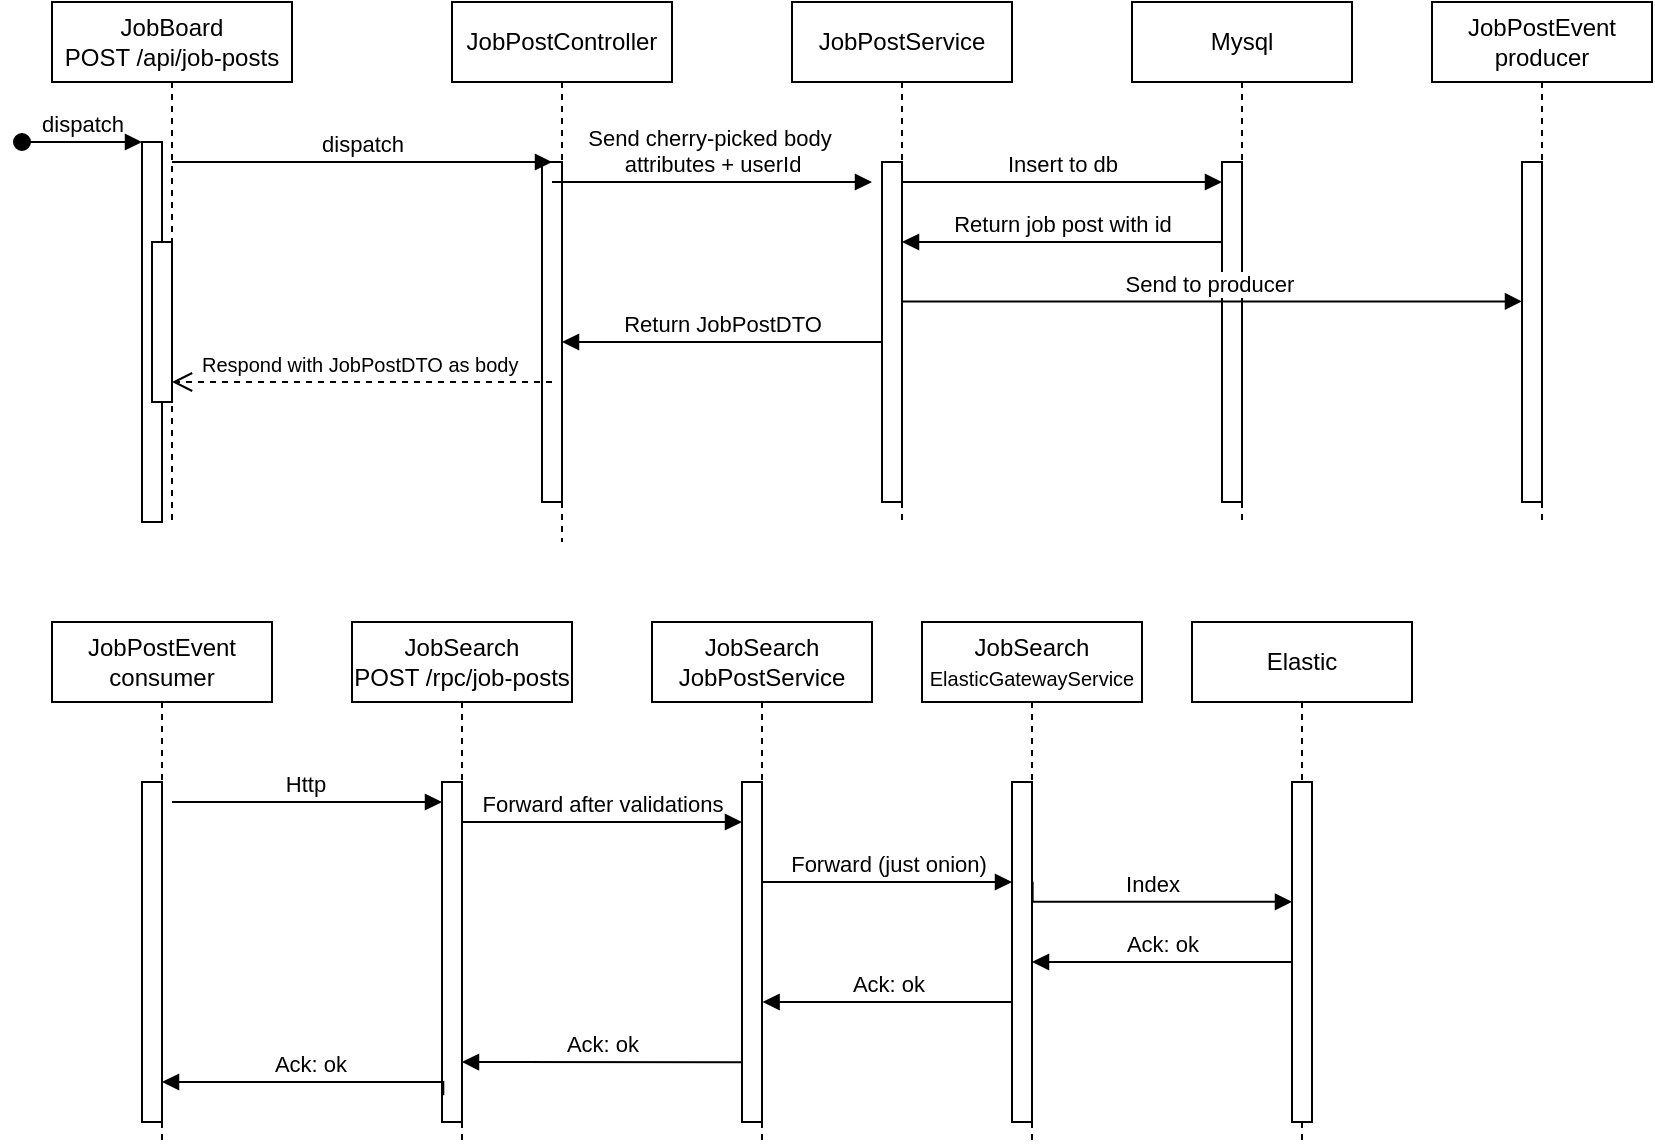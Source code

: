 <mxfile version="25.0.1">
  <diagram name="Page-1" id="2YBvvXClWsGukQMizWep">
    <mxGraphModel dx="1658" dy="868" grid="1" gridSize="10" guides="1" tooltips="1" connect="1" arrows="1" fold="1" page="1" pageScale="1" pageWidth="850" pageHeight="1100" math="0" shadow="0">
      <root>
        <mxCell id="0" />
        <mxCell id="1" parent="0" />
        <mxCell id="aM9ryv3xv72pqoxQDRHE-1" value="JobBoard&lt;div&gt;POST /api/job-posts&lt;/div&gt;" style="shape=umlLifeline;perimeter=lifelinePerimeter;whiteSpace=wrap;html=1;container=0;dropTarget=0;collapsible=0;recursiveResize=0;outlineConnect=0;portConstraint=eastwest;newEdgeStyle={&quot;edgeStyle&quot;:&quot;elbowEdgeStyle&quot;,&quot;elbow&quot;:&quot;vertical&quot;,&quot;curved&quot;:0,&quot;rounded&quot;:0};" parent="1" vertex="1">
          <mxGeometry x="40" y="40" width="120" height="260" as="geometry" />
        </mxCell>
        <mxCell id="aM9ryv3xv72pqoxQDRHE-2" value="" style="html=1;points=[];perimeter=orthogonalPerimeter;outlineConnect=0;targetShapes=umlLifeline;portConstraint=eastwest;newEdgeStyle={&quot;edgeStyle&quot;:&quot;elbowEdgeStyle&quot;,&quot;elbow&quot;:&quot;vertical&quot;,&quot;curved&quot;:0,&quot;rounded&quot;:0};" parent="aM9ryv3xv72pqoxQDRHE-1" vertex="1">
          <mxGeometry x="45" y="70" width="10" height="190" as="geometry" />
        </mxCell>
        <mxCell id="aM9ryv3xv72pqoxQDRHE-3" value="dispatch" style="html=1;verticalAlign=bottom;startArrow=oval;endArrow=block;startSize=8;edgeStyle=elbowEdgeStyle;elbow=vertical;curved=0;rounded=0;" parent="aM9ryv3xv72pqoxQDRHE-1" target="aM9ryv3xv72pqoxQDRHE-2" edge="1">
          <mxGeometry relative="1" as="geometry">
            <mxPoint x="-15" y="70" as="sourcePoint" />
          </mxGeometry>
        </mxCell>
        <mxCell id="aM9ryv3xv72pqoxQDRHE-4" value="" style="html=1;points=[];perimeter=orthogonalPerimeter;outlineConnect=0;targetShapes=umlLifeline;portConstraint=eastwest;newEdgeStyle={&quot;edgeStyle&quot;:&quot;elbowEdgeStyle&quot;,&quot;elbow&quot;:&quot;vertical&quot;,&quot;curved&quot;:0,&quot;rounded&quot;:0};" parent="aM9ryv3xv72pqoxQDRHE-1" vertex="1">
          <mxGeometry x="50" y="120" width="10" height="80" as="geometry" />
        </mxCell>
        <mxCell id="aM9ryv3xv72pqoxQDRHE-5" value="JobPostController" style="shape=umlLifeline;perimeter=lifelinePerimeter;whiteSpace=wrap;html=1;container=0;dropTarget=0;collapsible=0;recursiveResize=0;outlineConnect=0;portConstraint=eastwest;newEdgeStyle={&quot;edgeStyle&quot;:&quot;elbowEdgeStyle&quot;,&quot;elbow&quot;:&quot;vertical&quot;,&quot;curved&quot;:0,&quot;rounded&quot;:0};" parent="1" vertex="1">
          <mxGeometry x="240" y="40" width="110" height="270" as="geometry" />
        </mxCell>
        <mxCell id="aM9ryv3xv72pqoxQDRHE-6" value="" style="html=1;points=[];perimeter=orthogonalPerimeter;outlineConnect=0;targetShapes=umlLifeline;portConstraint=eastwest;newEdgeStyle={&quot;edgeStyle&quot;:&quot;elbowEdgeStyle&quot;,&quot;elbow&quot;:&quot;vertical&quot;,&quot;curved&quot;:0,&quot;rounded&quot;:0};" parent="aM9ryv3xv72pqoxQDRHE-5" vertex="1">
          <mxGeometry x="45" y="80" width="10" height="170" as="geometry" />
        </mxCell>
        <mxCell id="aM9ryv3xv72pqoxQDRHE-7" value="dispatch" style="html=1;verticalAlign=bottom;endArrow=block;edgeStyle=elbowEdgeStyle;elbow=vertical;curved=0;rounded=0;" parent="1" edge="1">
          <mxGeometry relative="1" as="geometry">
            <mxPoint x="100" y="120" as="sourcePoint" />
            <Array as="points">
              <mxPoint x="185" y="120" />
            </Array>
            <mxPoint x="290" y="120" as="targetPoint" />
          </mxGeometry>
        </mxCell>
        <mxCell id="aM9ryv3xv72pqoxQDRHE-8" value="&lt;font style=&quot;font-size: 10px;&quot;&gt;Respond with JobPostDTO as body&amp;nbsp;&lt;/font&gt;" style="html=1;verticalAlign=bottom;endArrow=open;dashed=1;endSize=8;edgeStyle=elbowEdgeStyle;elbow=vertical;curved=0;rounded=0;" parent="1" edge="1">
          <mxGeometry relative="1" as="geometry">
            <mxPoint x="100" y="230" as="targetPoint" />
            <Array as="points">
              <mxPoint x="195" y="230" />
            </Array>
            <mxPoint x="290" y="230" as="sourcePoint" />
          </mxGeometry>
        </mxCell>
        <mxCell id="KMCO-tWbzsmPumvapd43-1" value="JobPostService" style="shape=umlLifeline;perimeter=lifelinePerimeter;whiteSpace=wrap;html=1;container=0;dropTarget=0;collapsible=0;recursiveResize=0;outlineConnect=0;portConstraint=eastwest;newEdgeStyle={&quot;edgeStyle&quot;:&quot;elbowEdgeStyle&quot;,&quot;elbow&quot;:&quot;vertical&quot;,&quot;curved&quot;:0,&quot;rounded&quot;:0};" vertex="1" parent="1">
          <mxGeometry x="410" y="40" width="110" height="260" as="geometry" />
        </mxCell>
        <mxCell id="KMCO-tWbzsmPumvapd43-2" value="" style="html=1;points=[];perimeter=orthogonalPerimeter;outlineConnect=0;targetShapes=umlLifeline;portConstraint=eastwest;newEdgeStyle={&quot;edgeStyle&quot;:&quot;elbowEdgeStyle&quot;,&quot;elbow&quot;:&quot;vertical&quot;,&quot;curved&quot;:0,&quot;rounded&quot;:0};" vertex="1" parent="KMCO-tWbzsmPumvapd43-1">
          <mxGeometry x="45" y="80" width="10" height="170" as="geometry" />
        </mxCell>
        <mxCell id="KMCO-tWbzsmPumvapd43-3" value="Mysql" style="shape=umlLifeline;perimeter=lifelinePerimeter;whiteSpace=wrap;html=1;container=0;dropTarget=0;collapsible=0;recursiveResize=0;outlineConnect=0;portConstraint=eastwest;newEdgeStyle={&quot;edgeStyle&quot;:&quot;elbowEdgeStyle&quot;,&quot;elbow&quot;:&quot;vertical&quot;,&quot;curved&quot;:0,&quot;rounded&quot;:0};" vertex="1" parent="1">
          <mxGeometry x="580" y="40" width="110" height="260" as="geometry" />
        </mxCell>
        <mxCell id="KMCO-tWbzsmPumvapd43-4" value="" style="html=1;points=[];perimeter=orthogonalPerimeter;outlineConnect=0;targetShapes=umlLifeline;portConstraint=eastwest;newEdgeStyle={&quot;edgeStyle&quot;:&quot;elbowEdgeStyle&quot;,&quot;elbow&quot;:&quot;vertical&quot;,&quot;curved&quot;:0,&quot;rounded&quot;:0};" vertex="1" parent="KMCO-tWbzsmPumvapd43-3">
          <mxGeometry x="45" y="80" width="10" height="170" as="geometry" />
        </mxCell>
        <mxCell id="KMCO-tWbzsmPumvapd43-5" value="JobPostEvent producer" style="shape=umlLifeline;perimeter=lifelinePerimeter;whiteSpace=wrap;html=1;container=0;dropTarget=0;collapsible=0;recursiveResize=0;outlineConnect=0;portConstraint=eastwest;newEdgeStyle={&quot;edgeStyle&quot;:&quot;elbowEdgeStyle&quot;,&quot;elbow&quot;:&quot;vertical&quot;,&quot;curved&quot;:0,&quot;rounded&quot;:0};" vertex="1" parent="1">
          <mxGeometry x="730" y="40" width="110" height="260" as="geometry" />
        </mxCell>
        <mxCell id="KMCO-tWbzsmPumvapd43-6" value="" style="html=1;points=[];perimeter=orthogonalPerimeter;outlineConnect=0;targetShapes=umlLifeline;portConstraint=eastwest;newEdgeStyle={&quot;edgeStyle&quot;:&quot;elbowEdgeStyle&quot;,&quot;elbow&quot;:&quot;vertical&quot;,&quot;curved&quot;:0,&quot;rounded&quot;:0};" vertex="1" parent="KMCO-tWbzsmPumvapd43-5">
          <mxGeometry x="45" y="80" width="10" height="170" as="geometry" />
        </mxCell>
        <mxCell id="KMCO-tWbzsmPumvapd43-7" value="Send cherry-picked body&amp;nbsp;&lt;div&gt;attributes + userId&lt;/div&gt;" style="html=1;verticalAlign=bottom;endArrow=block;edgeStyle=elbowEdgeStyle;elbow=vertical;curved=0;rounded=0;" edge="1" parent="1">
          <mxGeometry relative="1" as="geometry">
            <mxPoint x="290" y="130" as="sourcePoint" />
            <Array as="points">
              <mxPoint x="375" y="130" />
            </Array>
            <mxPoint x="450" y="130" as="targetPoint" />
          </mxGeometry>
        </mxCell>
        <mxCell id="KMCO-tWbzsmPumvapd43-8" value="Insert to db" style="html=1;verticalAlign=bottom;endArrow=block;edgeStyle=elbowEdgeStyle;elbow=vertical;curved=0;rounded=0;" edge="1" parent="1" source="KMCO-tWbzsmPumvapd43-2" target="KMCO-tWbzsmPumvapd43-4">
          <mxGeometry relative="1" as="geometry">
            <mxPoint x="470" y="130" as="sourcePoint" />
            <Array as="points">
              <mxPoint x="555" y="130" />
            </Array>
            <mxPoint x="620" y="130" as="targetPoint" />
          </mxGeometry>
        </mxCell>
        <mxCell id="KMCO-tWbzsmPumvapd43-9" value="Return job post with id" style="html=1;verticalAlign=bottom;endArrow=block;edgeStyle=elbowEdgeStyle;elbow=vertical;curved=0;rounded=0;" edge="1" parent="1" target="KMCO-tWbzsmPumvapd43-2">
          <mxGeometry relative="1" as="geometry">
            <mxPoint x="625" y="160" as="sourcePoint" />
            <Array as="points">
              <mxPoint x="530" y="160" />
            </Array>
            <mxPoint x="470" y="160" as="targetPoint" />
          </mxGeometry>
        </mxCell>
        <mxCell id="KMCO-tWbzsmPumvapd43-10" value="Send to producer&amp;nbsp;" style="html=1;verticalAlign=bottom;endArrow=block;edgeStyle=elbowEdgeStyle;elbow=vertical;curved=0;rounded=0;" edge="1" parent="1" source="KMCO-tWbzsmPumvapd43-2" target="KMCO-tWbzsmPumvapd43-6">
          <mxGeometry relative="1" as="geometry">
            <mxPoint x="470" y="189.71" as="sourcePoint" />
            <Array as="points">
              <mxPoint x="555" y="189.71" />
            </Array>
            <mxPoint x="630" y="189.71" as="targetPoint" />
          </mxGeometry>
        </mxCell>
        <mxCell id="KMCO-tWbzsmPumvapd43-11" value="Return JobPostDTO" style="html=1;verticalAlign=bottom;endArrow=block;edgeStyle=elbowEdgeStyle;elbow=vertical;curved=0;rounded=0;" edge="1" parent="1" source="KMCO-tWbzsmPumvapd43-2" target="aM9ryv3xv72pqoxQDRHE-6">
          <mxGeometry relative="1" as="geometry">
            <mxPoint x="450" y="210" as="sourcePoint" />
            <Array as="points">
              <mxPoint x="365" y="210" />
            </Array>
            <mxPoint x="300" y="210" as="targetPoint" />
          </mxGeometry>
        </mxCell>
        <mxCell id="KMCO-tWbzsmPumvapd43-12" value="JobPostEvent consumer" style="shape=umlLifeline;perimeter=lifelinePerimeter;whiteSpace=wrap;html=1;container=0;dropTarget=0;collapsible=0;recursiveResize=0;outlineConnect=0;portConstraint=eastwest;newEdgeStyle={&quot;edgeStyle&quot;:&quot;elbowEdgeStyle&quot;,&quot;elbow&quot;:&quot;vertical&quot;,&quot;curved&quot;:0,&quot;rounded&quot;:0};" vertex="1" parent="1">
          <mxGeometry x="40" y="350" width="110" height="260" as="geometry" />
        </mxCell>
        <mxCell id="KMCO-tWbzsmPumvapd43-13" value="" style="html=1;points=[];perimeter=orthogonalPerimeter;outlineConnect=0;targetShapes=umlLifeline;portConstraint=eastwest;newEdgeStyle={&quot;edgeStyle&quot;:&quot;elbowEdgeStyle&quot;,&quot;elbow&quot;:&quot;vertical&quot;,&quot;curved&quot;:0,&quot;rounded&quot;:0};" vertex="1" parent="KMCO-tWbzsmPumvapd43-12">
          <mxGeometry x="45" y="80" width="10" height="170" as="geometry" />
        </mxCell>
        <mxCell id="KMCO-tWbzsmPumvapd43-14" value="JobSearch&lt;div&gt;POST /rpc/job-posts&lt;/div&gt;" style="shape=umlLifeline;perimeter=lifelinePerimeter;whiteSpace=wrap;html=1;container=0;dropTarget=0;collapsible=0;recursiveResize=0;outlineConnect=0;portConstraint=eastwest;newEdgeStyle={&quot;edgeStyle&quot;:&quot;elbowEdgeStyle&quot;,&quot;elbow&quot;:&quot;vertical&quot;,&quot;curved&quot;:0,&quot;rounded&quot;:0};" vertex="1" parent="1">
          <mxGeometry x="190" y="350" width="110" height="260" as="geometry" />
        </mxCell>
        <mxCell id="KMCO-tWbzsmPumvapd43-15" value="" style="html=1;points=[];perimeter=orthogonalPerimeter;outlineConnect=0;targetShapes=umlLifeline;portConstraint=eastwest;newEdgeStyle={&quot;edgeStyle&quot;:&quot;elbowEdgeStyle&quot;,&quot;elbow&quot;:&quot;vertical&quot;,&quot;curved&quot;:0,&quot;rounded&quot;:0};" vertex="1" parent="KMCO-tWbzsmPumvapd43-14">
          <mxGeometry x="45" y="80" width="10" height="170" as="geometry" />
        </mxCell>
        <mxCell id="KMCO-tWbzsmPumvapd43-16" value="Http&amp;nbsp;" style="html=1;verticalAlign=bottom;endArrow=block;edgeStyle=elbowEdgeStyle;elbow=vertical;curved=0;rounded=0;" edge="1" parent="1" target="KMCO-tWbzsmPumvapd43-15">
          <mxGeometry relative="1" as="geometry">
            <mxPoint x="100" y="440" as="sourcePoint" />
            <Array as="points">
              <mxPoint x="185" y="440" />
            </Array>
            <mxPoint x="230" y="440" as="targetPoint" />
          </mxGeometry>
        </mxCell>
        <mxCell id="KMCO-tWbzsmPumvapd43-17" value="JobSearch&lt;div&gt;JobPostService&lt;/div&gt;" style="shape=umlLifeline;perimeter=lifelinePerimeter;whiteSpace=wrap;html=1;container=0;dropTarget=0;collapsible=0;recursiveResize=0;outlineConnect=0;portConstraint=eastwest;newEdgeStyle={&quot;edgeStyle&quot;:&quot;elbowEdgeStyle&quot;,&quot;elbow&quot;:&quot;vertical&quot;,&quot;curved&quot;:0,&quot;rounded&quot;:0};" vertex="1" parent="1">
          <mxGeometry x="340" y="350" width="110" height="260" as="geometry" />
        </mxCell>
        <mxCell id="KMCO-tWbzsmPumvapd43-18" value="" style="html=1;points=[];perimeter=orthogonalPerimeter;outlineConnect=0;targetShapes=umlLifeline;portConstraint=eastwest;newEdgeStyle={&quot;edgeStyle&quot;:&quot;elbowEdgeStyle&quot;,&quot;elbow&quot;:&quot;vertical&quot;,&quot;curved&quot;:0,&quot;rounded&quot;:0};" vertex="1" parent="KMCO-tWbzsmPumvapd43-17">
          <mxGeometry x="45" y="80" width="10" height="170" as="geometry" />
        </mxCell>
        <mxCell id="KMCO-tWbzsmPumvapd43-19" value="JobSearch&lt;div&gt;&lt;font style=&quot;font-size: 10px;&quot;&gt;ElasticGatewayService&lt;/font&gt;&lt;/div&gt;" style="shape=umlLifeline;perimeter=lifelinePerimeter;whiteSpace=wrap;html=1;container=0;dropTarget=0;collapsible=0;recursiveResize=0;outlineConnect=0;portConstraint=eastwest;newEdgeStyle={&quot;edgeStyle&quot;:&quot;elbowEdgeStyle&quot;,&quot;elbow&quot;:&quot;vertical&quot;,&quot;curved&quot;:0,&quot;rounded&quot;:0};" vertex="1" parent="1">
          <mxGeometry x="475" y="350" width="110" height="260" as="geometry" />
        </mxCell>
        <mxCell id="KMCO-tWbzsmPumvapd43-20" value="" style="html=1;points=[];perimeter=orthogonalPerimeter;outlineConnect=0;targetShapes=umlLifeline;portConstraint=eastwest;newEdgeStyle={&quot;edgeStyle&quot;:&quot;elbowEdgeStyle&quot;,&quot;elbow&quot;:&quot;vertical&quot;,&quot;curved&quot;:0,&quot;rounded&quot;:0};" vertex="1" parent="KMCO-tWbzsmPumvapd43-19">
          <mxGeometry x="45" y="80" width="10" height="170" as="geometry" />
        </mxCell>
        <mxCell id="KMCO-tWbzsmPumvapd43-21" value="Forward after validations" style="html=1;verticalAlign=bottom;endArrow=block;edgeStyle=elbowEdgeStyle;elbow=vertical;curved=0;rounded=0;" edge="1" parent="1" source="KMCO-tWbzsmPumvapd43-14" target="KMCO-tWbzsmPumvapd43-18">
          <mxGeometry x="-0.003" relative="1" as="geometry">
            <mxPoint x="250" y="450" as="sourcePoint" />
            <Array as="points">
              <mxPoint x="335" y="450" />
            </Array>
            <mxPoint x="380" y="450" as="targetPoint" />
            <mxPoint as="offset" />
          </mxGeometry>
        </mxCell>
        <mxCell id="KMCO-tWbzsmPumvapd43-22" value="Forward (just onion)" style="html=1;verticalAlign=bottom;endArrow=block;edgeStyle=elbowEdgeStyle;elbow=vertical;curved=0;rounded=0;" edge="1" parent="1" source="KMCO-tWbzsmPumvapd43-17">
          <mxGeometry x="-0.003" relative="1" as="geometry">
            <mxPoint x="410" y="480" as="sourcePoint" />
            <Array as="points">
              <mxPoint x="390" y="480" />
            </Array>
            <mxPoint x="520" y="480" as="targetPoint" />
            <mxPoint as="offset" />
          </mxGeometry>
        </mxCell>
        <mxCell id="KMCO-tWbzsmPumvapd43-23" value="Elastic" style="shape=umlLifeline;perimeter=lifelinePerimeter;whiteSpace=wrap;html=1;container=0;dropTarget=0;collapsible=0;recursiveResize=0;outlineConnect=0;portConstraint=eastwest;newEdgeStyle={&quot;edgeStyle&quot;:&quot;elbowEdgeStyle&quot;,&quot;elbow&quot;:&quot;vertical&quot;,&quot;curved&quot;:0,&quot;rounded&quot;:0};" vertex="1" parent="1">
          <mxGeometry x="610" y="350" width="110" height="260" as="geometry" />
        </mxCell>
        <mxCell id="KMCO-tWbzsmPumvapd43-24" value="" style="html=1;points=[];perimeter=orthogonalPerimeter;outlineConnect=0;targetShapes=umlLifeline;portConstraint=eastwest;newEdgeStyle={&quot;edgeStyle&quot;:&quot;elbowEdgeStyle&quot;,&quot;elbow&quot;:&quot;vertical&quot;,&quot;curved&quot;:0,&quot;rounded&quot;:0};" vertex="1" parent="KMCO-tWbzsmPumvapd43-23">
          <mxGeometry x="50" y="80" width="10" height="170" as="geometry" />
        </mxCell>
        <mxCell id="KMCO-tWbzsmPumvapd43-25" value="Index" style="html=1;verticalAlign=bottom;endArrow=block;edgeStyle=elbowEdgeStyle;elbow=vertical;curved=0;rounded=0;" edge="1" parent="1">
          <mxGeometry x="-0.003" relative="1" as="geometry">
            <mxPoint x="530.308" y="479.9" as="sourcePoint" />
            <Array as="points">
              <mxPoint x="535" y="489.9" />
            </Array>
            <mxPoint x="660" y="490" as="targetPoint" />
            <mxPoint as="offset" />
          </mxGeometry>
        </mxCell>
        <mxCell id="KMCO-tWbzsmPumvapd43-26" value="Ack: ok" style="html=1;verticalAlign=bottom;endArrow=block;edgeStyle=elbowEdgeStyle;elbow=vertical;curved=0;rounded=0;" edge="1" parent="1" target="KMCO-tWbzsmPumvapd43-19">
          <mxGeometry relative="1" as="geometry">
            <mxPoint x="660" y="520" as="sourcePoint" />
            <Array as="points">
              <mxPoint x="570" y="520" />
            </Array>
            <mxPoint x="500" y="520" as="targetPoint" />
          </mxGeometry>
        </mxCell>
        <mxCell id="KMCO-tWbzsmPumvapd43-27" value="Ack: ok" style="html=1;verticalAlign=bottom;endArrow=block;edgeStyle=elbowEdgeStyle;elbow=vertical;curved=0;rounded=0;" edge="1" parent="1" source="KMCO-tWbzsmPumvapd43-20">
          <mxGeometry relative="1" as="geometry">
            <mxPoint x="520" y="540" as="sourcePoint" />
            <Array as="points">
              <mxPoint x="429.69" y="540" />
            </Array>
            <mxPoint x="395.308" y="540" as="targetPoint" />
          </mxGeometry>
        </mxCell>
        <mxCell id="KMCO-tWbzsmPumvapd43-28" value="Ack: ok" style="html=1;verticalAlign=bottom;endArrow=block;edgeStyle=elbowEdgeStyle;elbow=vertical;curved=0;rounded=0;" edge="1" parent="1" target="KMCO-tWbzsmPumvapd43-14">
          <mxGeometry relative="1" as="geometry">
            <mxPoint x="384.69" y="570.11" as="sourcePoint" />
            <Array as="points" />
            <mxPoint x="250" y="570.067" as="targetPoint" />
          </mxGeometry>
        </mxCell>
        <mxCell id="KMCO-tWbzsmPumvapd43-29" value="Ack: ok" style="html=1;verticalAlign=bottom;endArrow=block;edgeStyle=elbowEdgeStyle;elbow=vertical;curved=0;rounded=0;exitX=0.065;exitY=0.921;exitDx=0;exitDy=0;exitPerimeter=0;" edge="1" parent="1" source="KMCO-tWbzsmPumvapd43-15" target="KMCO-tWbzsmPumvapd43-12">
          <mxGeometry relative="1" as="geometry">
            <mxPoint x="230" y="580" as="sourcePoint" />
            <Array as="points">
              <mxPoint x="134.38" y="580" />
            </Array>
            <mxPoint x="99.998" y="580" as="targetPoint" />
          </mxGeometry>
        </mxCell>
      </root>
    </mxGraphModel>
  </diagram>
</mxfile>
